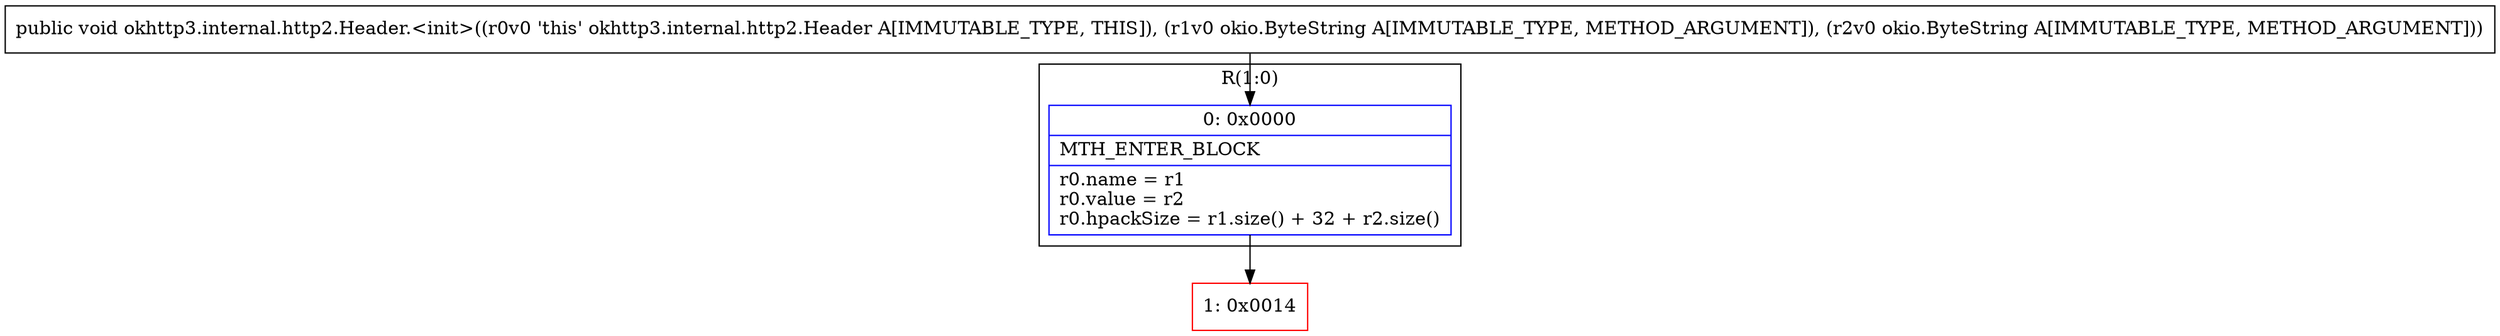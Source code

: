 digraph "CFG forokhttp3.internal.http2.Header.\<init\>(Lokio\/ByteString;Lokio\/ByteString;)V" {
subgraph cluster_Region_907711548 {
label = "R(1:0)";
node [shape=record,color=blue];
Node_0 [shape=record,label="{0\:\ 0x0000|MTH_ENTER_BLOCK\l|r0.name = r1\lr0.value = r2\lr0.hpackSize = r1.size() + 32 + r2.size()\l}"];
}
Node_1 [shape=record,color=red,label="{1\:\ 0x0014}"];
MethodNode[shape=record,label="{public void okhttp3.internal.http2.Header.\<init\>((r0v0 'this' okhttp3.internal.http2.Header A[IMMUTABLE_TYPE, THIS]), (r1v0 okio.ByteString A[IMMUTABLE_TYPE, METHOD_ARGUMENT]), (r2v0 okio.ByteString A[IMMUTABLE_TYPE, METHOD_ARGUMENT])) }"];
MethodNode -> Node_0;
Node_0 -> Node_1;
}

